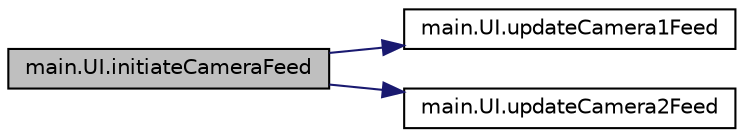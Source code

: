 digraph "main.UI.initiateCameraFeed"
{
 // LATEX_PDF_SIZE
  edge [fontname="Helvetica",fontsize="10",labelfontname="Helvetica",labelfontsize="10"];
  node [fontname="Helvetica",fontsize="10",shape=record];
  rankdir="LR";
  Node1 [label="main.UI.initiateCameraFeed",height=0.2,width=0.4,color="black", fillcolor="grey75", style="filled", fontcolor="black",tooltip=" "];
  Node1 -> Node2 [color="midnightblue",fontsize="10",style="solid",fontname="Helvetica"];
  Node2 [label="main.UI.updateCamera1Feed",height=0.2,width=0.4,color="black", fillcolor="white", style="filled",URL="$classmain_1_1_u_i.html#a9c8058338101feba3ac37f114bea0cf9",tooltip=" "];
  Node1 -> Node3 [color="midnightblue",fontsize="10",style="solid",fontname="Helvetica"];
  Node3 [label="main.UI.updateCamera2Feed",height=0.2,width=0.4,color="black", fillcolor="white", style="filled",URL="$classmain_1_1_u_i.html#a6c7c52a952943f59bab586b955c5b648",tooltip=" "];
}
